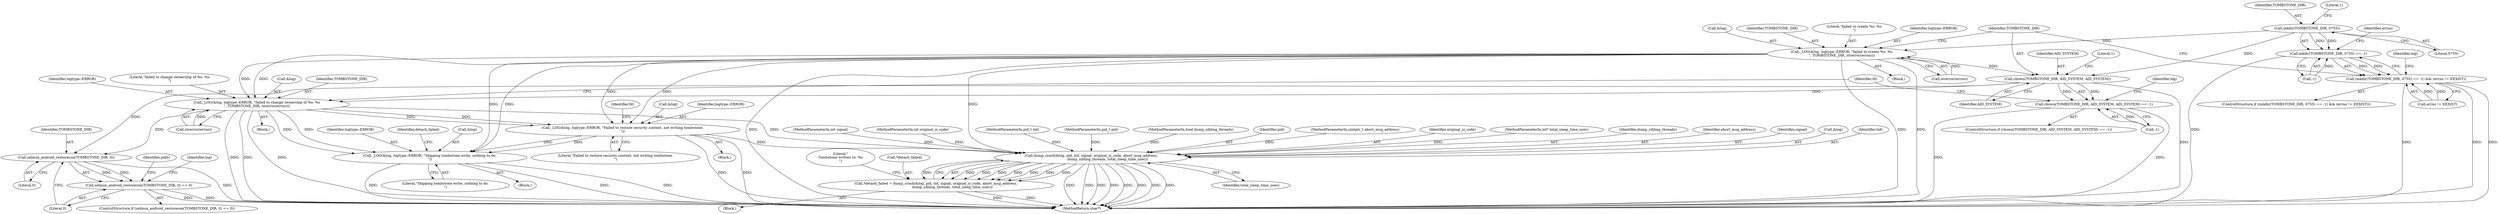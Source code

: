 digraph "1_Android_81df1cc77722000f8d0025c1ab00ced123aa573c@API" {
"1000124" [label="(Call,mkdir(TOMBSTONE_DIR, 0755))"];
"1000123" [label="(Call,mkdir(TOMBSTONE_DIR, 0755) == -1)"];
"1000122" [label="(Call,(mkdir(TOMBSTONE_DIR, 0755) == -1) && (errno != EEXIST))"];
"1000133" [label="(Call,_LOG(&log, logtype::ERROR, \"failed to create %s: %s\n\", TOMBSTONE_DIR, strerror(errno)))"];
"1000143" [label="(Call,chown(TOMBSTONE_DIR, AID_SYSTEM, AID_SYSTEM))"];
"1000142" [label="(Call,chown(TOMBSTONE_DIR, AID_SYSTEM, AID_SYSTEM) == -1)"];
"1000150" [label="(Call,_LOG(&log, logtype::ERROR, \"failed to change ownership of %s: %s\n\", TOMBSTONE_DIR, strerror(errno)))"];
"1000169" [label="(Call,selinux_android_restorecon(TOMBSTONE_DIR, 0))"];
"1000168" [label="(Call,selinux_android_restorecon(TOMBSTONE_DIR, 0) == 0)"];
"1000181" [label="(Call,_LOG(&log, logtype::ERROR, \"Failed to restore security context, not writing tombstone.\n\"))"];
"1000191" [label="(Call,_LOG(&log, logtype::ERROR, \"Skipping tombstone write, nothing to do.\n\"))"];
"1000219" [label="(Call,dump_crash(&log, pid, tid, signal, original_si_code, abort_msg_address,\n                              dump_sibling_threads, total_sleep_time_usec))"];
"1000216" [label="(Call,*detach_failed = dump_crash(&log, pid, tid, signal, original_si_code, abort_msg_address,\n                              dump_sibling_threads, total_sleep_time_usec))"];
"1000123" [label="(Call,mkdir(TOMBSTONE_DIR, 0755) == -1)"];
"1000167" [label="(ControlStructure,if (selinux_android_restorecon(TOMBSTONE_DIR, 0) == 0))"];
"1000226" [label="(Identifier,abort_msg_address)"];
"1000183" [label="(Identifier,log)"];
"1000145" [label="(Identifier,AID_SYSTEM)"];
"1000224" [label="(Identifier,signal)"];
"1000169" [label="(Call,selinux_android_restorecon(TOMBSTONE_DIR, 0))"];
"1000168" [label="(Call,selinux_android_restorecon(TOMBSTONE_DIR, 0) == 0)"];
"1000220" [label="(Call,&log)"];
"1000223" [label="(Identifier,tid)"];
"1000137" [label="(Literal,\"failed to create %s: %s\n\")"];
"1000103" [label="(MethodParameterIn,int signal)"];
"1000141" [label="(ControlStructure,if (chown(TOMBSTONE_DIR, AID_SYSTEM, AID_SYSTEM) == -1))"];
"1000151" [label="(Call,&log)"];
"1000104" [label="(MethodParameterIn,int original_si_code)"];
"1000219" [label="(Call,dump_crash(&log, pid, tid, signal, original_si_code, abort_msg_address,\n                              dump_sibling_threads, total_sleep_time_usec))"];
"1000172" [label="(Literal,0)"];
"1000143" [label="(Call,chown(TOMBSTONE_DIR, AID_SYSTEM, AID_SYSTEM))"];
"1000102" [label="(MethodParameterIn,pid_t tid)"];
"1000155" [label="(Identifier,TOMBSTONE_DIR)"];
"1000175" [label="(Identifier,path)"];
"1000191" [label="(Call,_LOG(&log, logtype::ERROR, \"Skipping tombstone write, nothing to do.\n\"))"];
"1000150" [label="(Call,_LOG(&log, logtype::ERROR, \"failed to change ownership of %s: %s\n\", TOMBSTONE_DIR, strerror(errno)))"];
"1000152" [label="(Identifier,log)"];
"1000156" [label="(Call,strerror(errno))"];
"1000153" [label="(Identifier,logtype::ERROR)"];
"1000194" [label="(Identifier,logtype::ERROR)"];
"1000198" [label="(Identifier,detach_failed)"];
"1000171" [label="(Literal,0)"];
"1000125" [label="(Identifier,TOMBSTONE_DIR)"];
"1000130" [label="(Identifier,errno)"];
"1000136" [label="(Identifier,logtype::ERROR)"];
"1000190" [label="(Block,)"];
"1000121" [label="(ControlStructure,if ((mkdir(TOMBSTONE_DIR, 0755) == -1) && (errno != EEXIST)))"];
"1000132" [label="(Block,)"];
"1000160" [label="(Identifier,fd)"];
"1000195" [label="(Literal,\"Skipping tombstone write, nothing to do.\n\")"];
"1000181" [label="(Call,_LOG(&log, logtype::ERROR, \"Failed to restore security context, not writing tombstone.\n\"))"];
"1000127" [label="(Call,-1)"];
"1000134" [label="(Call,&log)"];
"1000188" [label="(Identifier,fd)"];
"1000128" [label="(Literal,1)"];
"1000101" [label="(MethodParameterIn,pid_t pid)"];
"1000106" [label="(MethodParameterIn,bool dump_sibling_threads)"];
"1000126" [label="(Literal,0755)"];
"1000135" [label="(Identifier,log)"];
"1000222" [label="(Identifier,pid)"];
"1000217" [label="(Call,*detach_failed)"];
"1000230" [label="(Literal,\"\nTombstone written to: %s\n\")"];
"1000154" [label="(Literal,\"failed to change ownership of %s: %s\n\")"];
"1000185" [label="(Literal,\"Failed to restore security context, not writing tombstone.\n\")"];
"1000109" [label="(Block,)"];
"1000122" [label="(Call,(mkdir(TOMBSTONE_DIR, 0755) == -1) && (errno != EEXIST))"];
"1000192" [label="(Call,&log)"];
"1000105" [label="(MethodParameterIn,uintptr_t abort_msg_address)"];
"1000139" [label="(Call,strerror(errno))"];
"1000133" [label="(Call,_LOG(&log, logtype::ERROR, \"failed to create %s: %s\n\", TOMBSTONE_DIR, strerror(errno)))"];
"1000147" [label="(Call,-1)"];
"1000238" [label="(MethodReturn,char*)"];
"1000170" [label="(Identifier,TOMBSTONE_DIR)"];
"1000225" [label="(Identifier,original_si_code)"];
"1000144" [label="(Identifier,TOMBSTONE_DIR)"];
"1000228" [label="(Identifier,total_sleep_time_usec)"];
"1000149" [label="(Block,)"];
"1000180" [label="(Block,)"];
"1000146" [label="(Identifier,AID_SYSTEM)"];
"1000142" [label="(Call,chown(TOMBSTONE_DIR, AID_SYSTEM, AID_SYSTEM) == -1)"];
"1000108" [label="(MethodParameterIn,int* total_sleep_time_usec)"];
"1000148" [label="(Literal,1)"];
"1000129" [label="(Call,errno != EEXIST)"];
"1000182" [label="(Call,&log)"];
"1000227" [label="(Identifier,dump_sibling_threads)"];
"1000138" [label="(Identifier,TOMBSTONE_DIR)"];
"1000216" [label="(Call,*detach_failed = dump_crash(&log, pid, tid, signal, original_si_code, abort_msg_address,\n                              dump_sibling_threads, total_sleep_time_usec))"];
"1000124" [label="(Call,mkdir(TOMBSTONE_DIR, 0755))"];
"1000184" [label="(Identifier,logtype::ERROR)"];
"1000124" -> "1000123"  [label="AST: "];
"1000124" -> "1000126"  [label="CFG: "];
"1000125" -> "1000124"  [label="AST: "];
"1000126" -> "1000124"  [label="AST: "];
"1000128" -> "1000124"  [label="CFG: "];
"1000124" -> "1000123"  [label="DDG: "];
"1000124" -> "1000123"  [label="DDG: "];
"1000124" -> "1000133"  [label="DDG: "];
"1000124" -> "1000143"  [label="DDG: "];
"1000123" -> "1000122"  [label="AST: "];
"1000123" -> "1000127"  [label="CFG: "];
"1000127" -> "1000123"  [label="AST: "];
"1000130" -> "1000123"  [label="CFG: "];
"1000122" -> "1000123"  [label="CFG: "];
"1000123" -> "1000238"  [label="DDG: "];
"1000123" -> "1000122"  [label="DDG: "];
"1000123" -> "1000122"  [label="DDG: "];
"1000127" -> "1000123"  [label="DDG: "];
"1000122" -> "1000121"  [label="AST: "];
"1000122" -> "1000129"  [label="CFG: "];
"1000129" -> "1000122"  [label="AST: "];
"1000135" -> "1000122"  [label="CFG: "];
"1000144" -> "1000122"  [label="CFG: "];
"1000122" -> "1000238"  [label="DDG: "];
"1000122" -> "1000238"  [label="DDG: "];
"1000122" -> "1000238"  [label="DDG: "];
"1000129" -> "1000122"  [label="DDG: "];
"1000129" -> "1000122"  [label="DDG: "];
"1000133" -> "1000132"  [label="AST: "];
"1000133" -> "1000139"  [label="CFG: "];
"1000134" -> "1000133"  [label="AST: "];
"1000136" -> "1000133"  [label="AST: "];
"1000137" -> "1000133"  [label="AST: "];
"1000138" -> "1000133"  [label="AST: "];
"1000139" -> "1000133"  [label="AST: "];
"1000144" -> "1000133"  [label="CFG: "];
"1000133" -> "1000238"  [label="DDG: "];
"1000133" -> "1000238"  [label="DDG: "];
"1000133" -> "1000238"  [label="DDG: "];
"1000139" -> "1000133"  [label="DDG: "];
"1000133" -> "1000143"  [label="DDG: "];
"1000133" -> "1000150"  [label="DDG: "];
"1000133" -> "1000150"  [label="DDG: "];
"1000133" -> "1000181"  [label="DDG: "];
"1000133" -> "1000181"  [label="DDG: "];
"1000133" -> "1000191"  [label="DDG: "];
"1000133" -> "1000191"  [label="DDG: "];
"1000133" -> "1000219"  [label="DDG: "];
"1000143" -> "1000142"  [label="AST: "];
"1000143" -> "1000146"  [label="CFG: "];
"1000144" -> "1000143"  [label="AST: "];
"1000145" -> "1000143"  [label="AST: "];
"1000146" -> "1000143"  [label="AST: "];
"1000148" -> "1000143"  [label="CFG: "];
"1000143" -> "1000238"  [label="DDG: "];
"1000143" -> "1000142"  [label="DDG: "];
"1000143" -> "1000142"  [label="DDG: "];
"1000143" -> "1000150"  [label="DDG: "];
"1000143" -> "1000169"  [label="DDG: "];
"1000142" -> "1000141"  [label="AST: "];
"1000142" -> "1000147"  [label="CFG: "];
"1000147" -> "1000142"  [label="AST: "];
"1000152" -> "1000142"  [label="CFG: "];
"1000160" -> "1000142"  [label="CFG: "];
"1000142" -> "1000238"  [label="DDG: "];
"1000142" -> "1000238"  [label="DDG: "];
"1000147" -> "1000142"  [label="DDG: "];
"1000150" -> "1000149"  [label="AST: "];
"1000150" -> "1000156"  [label="CFG: "];
"1000151" -> "1000150"  [label="AST: "];
"1000153" -> "1000150"  [label="AST: "];
"1000154" -> "1000150"  [label="AST: "];
"1000155" -> "1000150"  [label="AST: "];
"1000156" -> "1000150"  [label="AST: "];
"1000160" -> "1000150"  [label="CFG: "];
"1000150" -> "1000238"  [label="DDG: "];
"1000150" -> "1000238"  [label="DDG: "];
"1000150" -> "1000238"  [label="DDG: "];
"1000156" -> "1000150"  [label="DDG: "];
"1000150" -> "1000169"  [label="DDG: "];
"1000150" -> "1000181"  [label="DDG: "];
"1000150" -> "1000181"  [label="DDG: "];
"1000150" -> "1000191"  [label="DDG: "];
"1000150" -> "1000191"  [label="DDG: "];
"1000150" -> "1000219"  [label="DDG: "];
"1000169" -> "1000168"  [label="AST: "];
"1000169" -> "1000171"  [label="CFG: "];
"1000170" -> "1000169"  [label="AST: "];
"1000171" -> "1000169"  [label="AST: "];
"1000172" -> "1000169"  [label="CFG: "];
"1000169" -> "1000238"  [label="DDG: "];
"1000169" -> "1000168"  [label="DDG: "];
"1000169" -> "1000168"  [label="DDG: "];
"1000168" -> "1000167"  [label="AST: "];
"1000168" -> "1000172"  [label="CFG: "];
"1000172" -> "1000168"  [label="AST: "];
"1000175" -> "1000168"  [label="CFG: "];
"1000183" -> "1000168"  [label="CFG: "];
"1000168" -> "1000238"  [label="DDG: "];
"1000168" -> "1000238"  [label="DDG: "];
"1000181" -> "1000180"  [label="AST: "];
"1000181" -> "1000185"  [label="CFG: "];
"1000182" -> "1000181"  [label="AST: "];
"1000184" -> "1000181"  [label="AST: "];
"1000185" -> "1000181"  [label="AST: "];
"1000188" -> "1000181"  [label="CFG: "];
"1000181" -> "1000238"  [label="DDG: "];
"1000181" -> "1000238"  [label="DDG: "];
"1000181" -> "1000191"  [label="DDG: "];
"1000181" -> "1000191"  [label="DDG: "];
"1000181" -> "1000219"  [label="DDG: "];
"1000191" -> "1000190"  [label="AST: "];
"1000191" -> "1000195"  [label="CFG: "];
"1000192" -> "1000191"  [label="AST: "];
"1000194" -> "1000191"  [label="AST: "];
"1000195" -> "1000191"  [label="AST: "];
"1000198" -> "1000191"  [label="CFG: "];
"1000191" -> "1000238"  [label="DDG: "];
"1000191" -> "1000238"  [label="DDG: "];
"1000191" -> "1000238"  [label="DDG: "];
"1000219" -> "1000216"  [label="AST: "];
"1000219" -> "1000228"  [label="CFG: "];
"1000220" -> "1000219"  [label="AST: "];
"1000222" -> "1000219"  [label="AST: "];
"1000223" -> "1000219"  [label="AST: "];
"1000224" -> "1000219"  [label="AST: "];
"1000225" -> "1000219"  [label="AST: "];
"1000226" -> "1000219"  [label="AST: "];
"1000227" -> "1000219"  [label="AST: "];
"1000228" -> "1000219"  [label="AST: "];
"1000216" -> "1000219"  [label="CFG: "];
"1000219" -> "1000238"  [label="DDG: "];
"1000219" -> "1000238"  [label="DDG: "];
"1000219" -> "1000238"  [label="DDG: "];
"1000219" -> "1000238"  [label="DDG: "];
"1000219" -> "1000238"  [label="DDG: "];
"1000219" -> "1000238"  [label="DDG: "];
"1000219" -> "1000238"  [label="DDG: "];
"1000219" -> "1000238"  [label="DDG: "];
"1000219" -> "1000216"  [label="DDG: "];
"1000219" -> "1000216"  [label="DDG: "];
"1000219" -> "1000216"  [label="DDG: "];
"1000219" -> "1000216"  [label="DDG: "];
"1000219" -> "1000216"  [label="DDG: "];
"1000219" -> "1000216"  [label="DDG: "];
"1000219" -> "1000216"  [label="DDG: "];
"1000219" -> "1000216"  [label="DDG: "];
"1000101" -> "1000219"  [label="DDG: "];
"1000102" -> "1000219"  [label="DDG: "];
"1000103" -> "1000219"  [label="DDG: "];
"1000104" -> "1000219"  [label="DDG: "];
"1000105" -> "1000219"  [label="DDG: "];
"1000106" -> "1000219"  [label="DDG: "];
"1000108" -> "1000219"  [label="DDG: "];
"1000216" -> "1000109"  [label="AST: "];
"1000217" -> "1000216"  [label="AST: "];
"1000230" -> "1000216"  [label="CFG: "];
"1000216" -> "1000238"  [label="DDG: "];
"1000216" -> "1000238"  [label="DDG: "];
}
